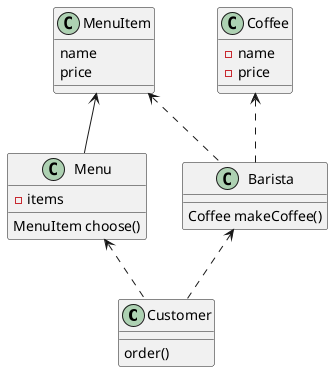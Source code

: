 @startuml

class Customer {
    order()
}

class MenuItem {
    name
    price
}

class Menu {
    -items
    MenuItem choose()
}

class Barista {
    Coffee makeCoffee()
}

class Coffee {
    -name
    -price
}

Menu <.. Customer
Barista <.. Customer

MenuItem <-- Menu

MenuItem <.. Barista
Coffee <.. Barista

@enduml